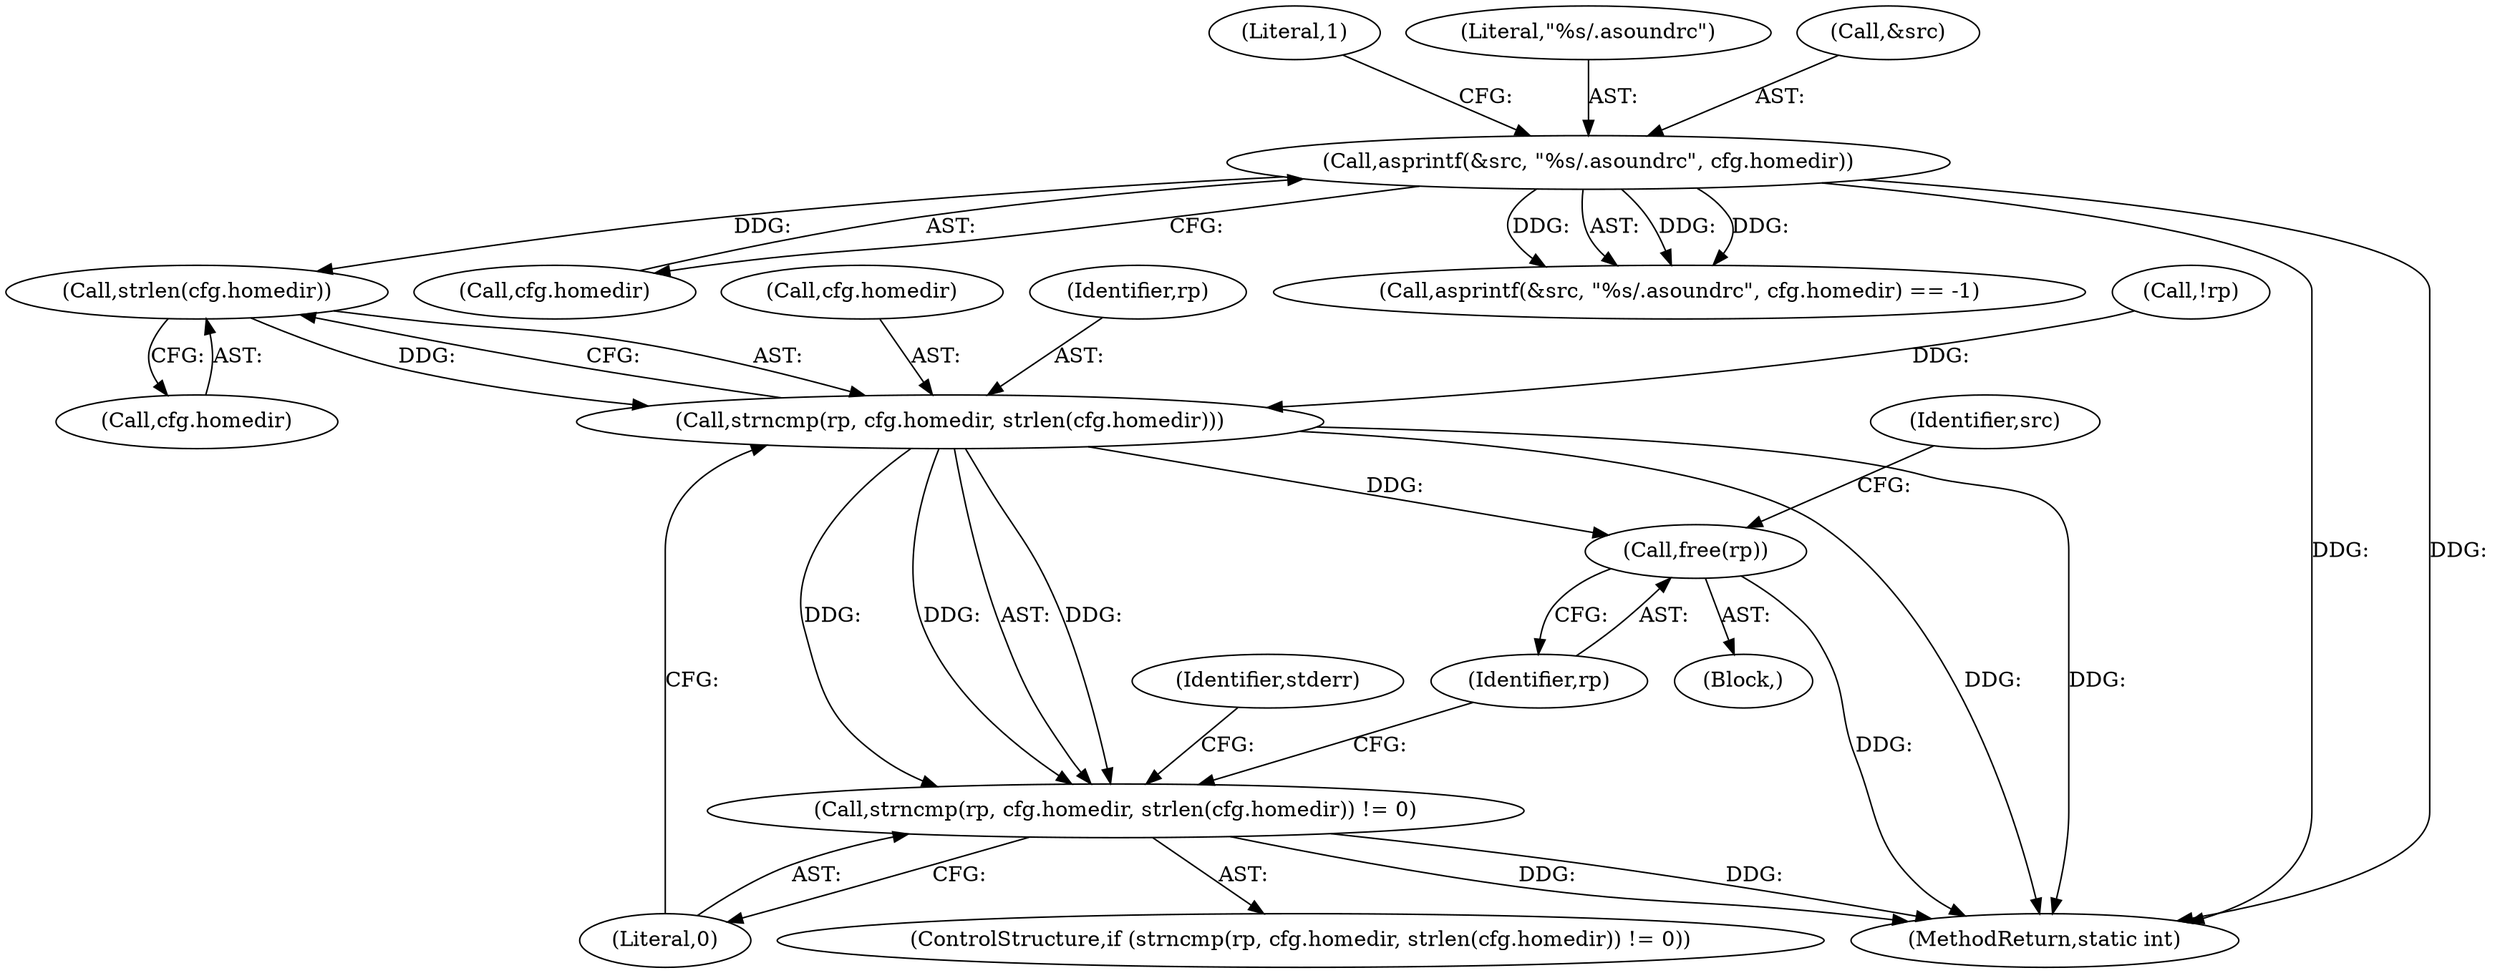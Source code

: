 digraph "0_firejail_38d418505e9ee2d326557e5639e8da49c298858f_0@API" {
"1000180" [label="(Call,strlen(cfg.homedir))"];
"1000133" [label="(Call,asprintf(&src, \"%s/.asoundrc\", cfg.homedir))"];
"1000175" [label="(Call,strncmp(rp, cfg.homedir, strlen(cfg.homedir)))"];
"1000174" [label="(Call,strncmp(rp, cfg.homedir, strlen(cfg.homedir)) != 0)"];
"1000191" [label="(Call,free(rp))"];
"1000156" [label="(Block,)"];
"1000177" [label="(Call,cfg.homedir)"];
"1000176" [label="(Identifier,rp)"];
"1000192" [label="(Identifier,rp)"];
"1000141" [label="(Literal,1)"];
"1000191" [label="(Call,free(rp))"];
"1000137" [label="(Call,cfg.homedir)"];
"1000187" [label="(Identifier,stderr)"];
"1000173" [label="(ControlStructure,if (strncmp(rp, cfg.homedir, strlen(cfg.homedir)) != 0))"];
"1000164" [label="(Call,!rp)"];
"1000194" [label="(Identifier,src)"];
"1000206" [label="(MethodReturn,static int)"];
"1000180" [label="(Call,strlen(cfg.homedir))"];
"1000181" [label="(Call,cfg.homedir)"];
"1000174" [label="(Call,strncmp(rp, cfg.homedir, strlen(cfg.homedir)) != 0)"];
"1000175" [label="(Call,strncmp(rp, cfg.homedir, strlen(cfg.homedir)))"];
"1000136" [label="(Literal,\"%s/.asoundrc\")"];
"1000133" [label="(Call,asprintf(&src, \"%s/.asoundrc\", cfg.homedir))"];
"1000184" [label="(Literal,0)"];
"1000132" [label="(Call,asprintf(&src, \"%s/.asoundrc\", cfg.homedir) == -1)"];
"1000134" [label="(Call,&src)"];
"1000180" -> "1000175"  [label="AST: "];
"1000180" -> "1000181"  [label="CFG: "];
"1000181" -> "1000180"  [label="AST: "];
"1000175" -> "1000180"  [label="CFG: "];
"1000180" -> "1000175"  [label="DDG: "];
"1000133" -> "1000180"  [label="DDG: "];
"1000133" -> "1000132"  [label="AST: "];
"1000133" -> "1000137"  [label="CFG: "];
"1000134" -> "1000133"  [label="AST: "];
"1000136" -> "1000133"  [label="AST: "];
"1000137" -> "1000133"  [label="AST: "];
"1000141" -> "1000133"  [label="CFG: "];
"1000133" -> "1000206"  [label="DDG: "];
"1000133" -> "1000206"  [label="DDG: "];
"1000133" -> "1000132"  [label="DDG: "];
"1000133" -> "1000132"  [label="DDG: "];
"1000133" -> "1000132"  [label="DDG: "];
"1000175" -> "1000174"  [label="AST: "];
"1000176" -> "1000175"  [label="AST: "];
"1000177" -> "1000175"  [label="AST: "];
"1000184" -> "1000175"  [label="CFG: "];
"1000175" -> "1000206"  [label="DDG: "];
"1000175" -> "1000206"  [label="DDG: "];
"1000175" -> "1000174"  [label="DDG: "];
"1000175" -> "1000174"  [label="DDG: "];
"1000175" -> "1000174"  [label="DDG: "];
"1000164" -> "1000175"  [label="DDG: "];
"1000175" -> "1000191"  [label="DDG: "];
"1000174" -> "1000173"  [label="AST: "];
"1000174" -> "1000184"  [label="CFG: "];
"1000184" -> "1000174"  [label="AST: "];
"1000187" -> "1000174"  [label="CFG: "];
"1000192" -> "1000174"  [label="CFG: "];
"1000174" -> "1000206"  [label="DDG: "];
"1000174" -> "1000206"  [label="DDG: "];
"1000191" -> "1000156"  [label="AST: "];
"1000191" -> "1000192"  [label="CFG: "];
"1000192" -> "1000191"  [label="AST: "];
"1000194" -> "1000191"  [label="CFG: "];
"1000191" -> "1000206"  [label="DDG: "];
}
